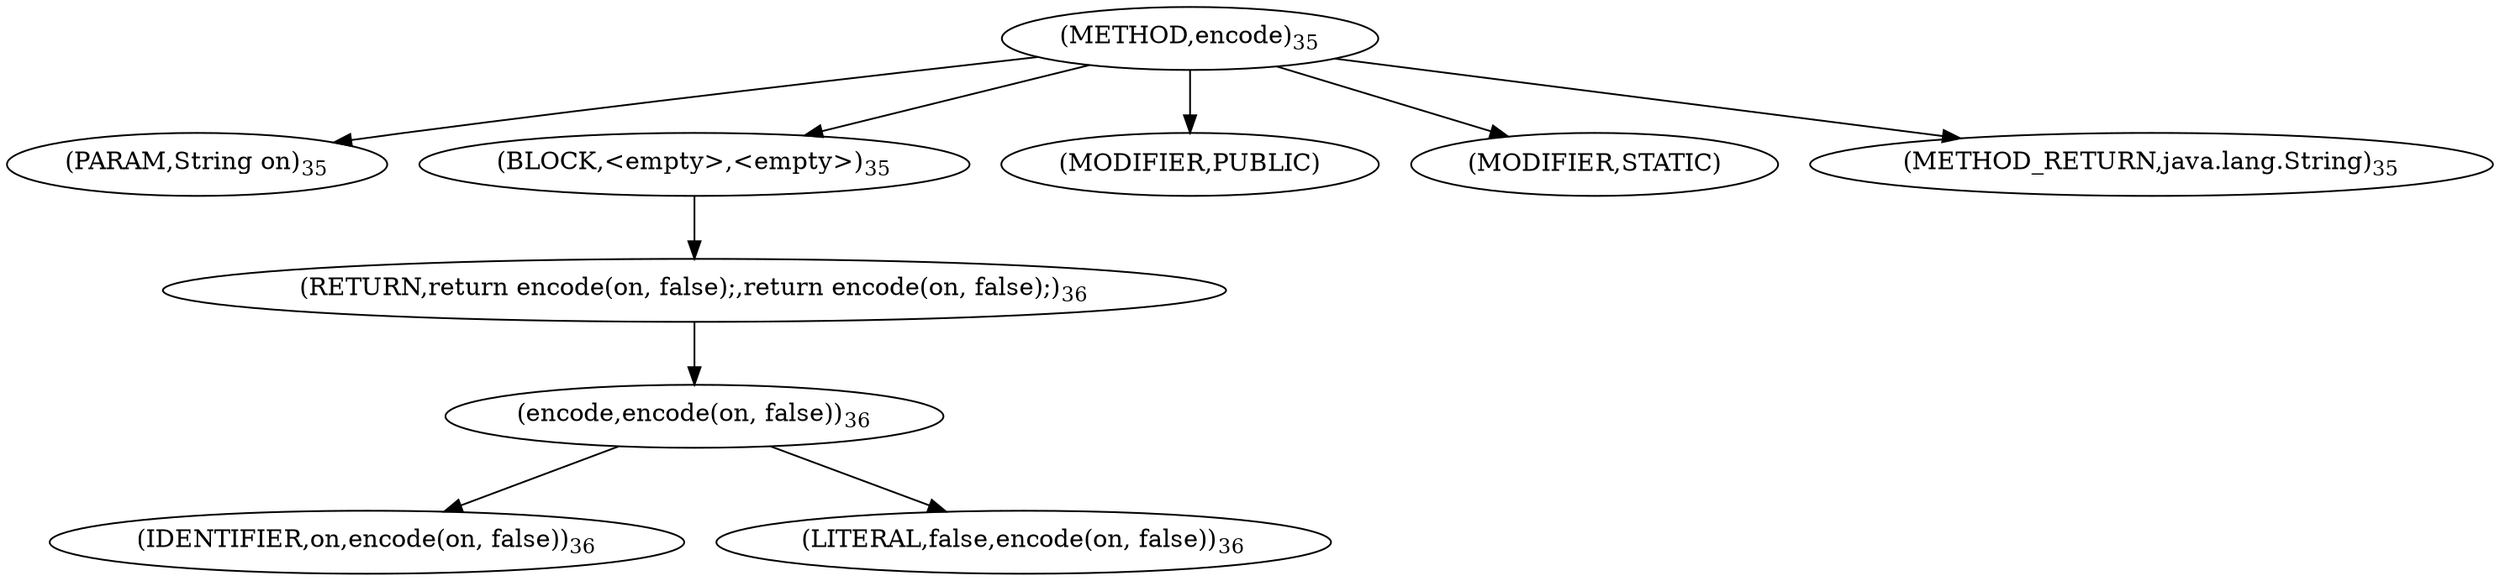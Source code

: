 digraph "encode" {  
"23" [label = <(METHOD,encode)<SUB>35</SUB>> ]
"24" [label = <(PARAM,String on)<SUB>35</SUB>> ]
"25" [label = <(BLOCK,&lt;empty&gt;,&lt;empty&gt;)<SUB>35</SUB>> ]
"26" [label = <(RETURN,return encode(on, false);,return encode(on, false);)<SUB>36</SUB>> ]
"27" [label = <(encode,encode(on, false))<SUB>36</SUB>> ]
"28" [label = <(IDENTIFIER,on,encode(on, false))<SUB>36</SUB>> ]
"29" [label = <(LITERAL,false,encode(on, false))<SUB>36</SUB>> ]
"30" [label = <(MODIFIER,PUBLIC)> ]
"31" [label = <(MODIFIER,STATIC)> ]
"32" [label = <(METHOD_RETURN,java.lang.String)<SUB>35</SUB>> ]
  "23" -> "24" 
  "23" -> "25" 
  "23" -> "30" 
  "23" -> "31" 
  "23" -> "32" 
  "25" -> "26" 
  "26" -> "27" 
  "27" -> "28" 
  "27" -> "29" 
}
